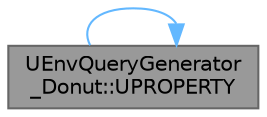 digraph "UEnvQueryGenerator_Donut::UPROPERTY"
{
 // INTERACTIVE_SVG=YES
 // LATEX_PDF_SIZE
  bgcolor="transparent";
  edge [fontname=Helvetica,fontsize=10,labelfontname=Helvetica,labelfontsize=10];
  node [fontname=Helvetica,fontsize=10,shape=box,height=0.2,width=0.4];
  rankdir="LR";
  Node1 [id="Node000001",label="UEnvQueryGenerator\l_Donut::UPROPERTY",height=0.2,width=0.4,color="gray40", fillcolor="grey60", style="filled", fontcolor="black",tooltip="max distance between point and context"];
  Node1 -> Node1 [id="edge1_Node000001_Node000001",color="steelblue1",style="solid",tooltip=" "];
}
